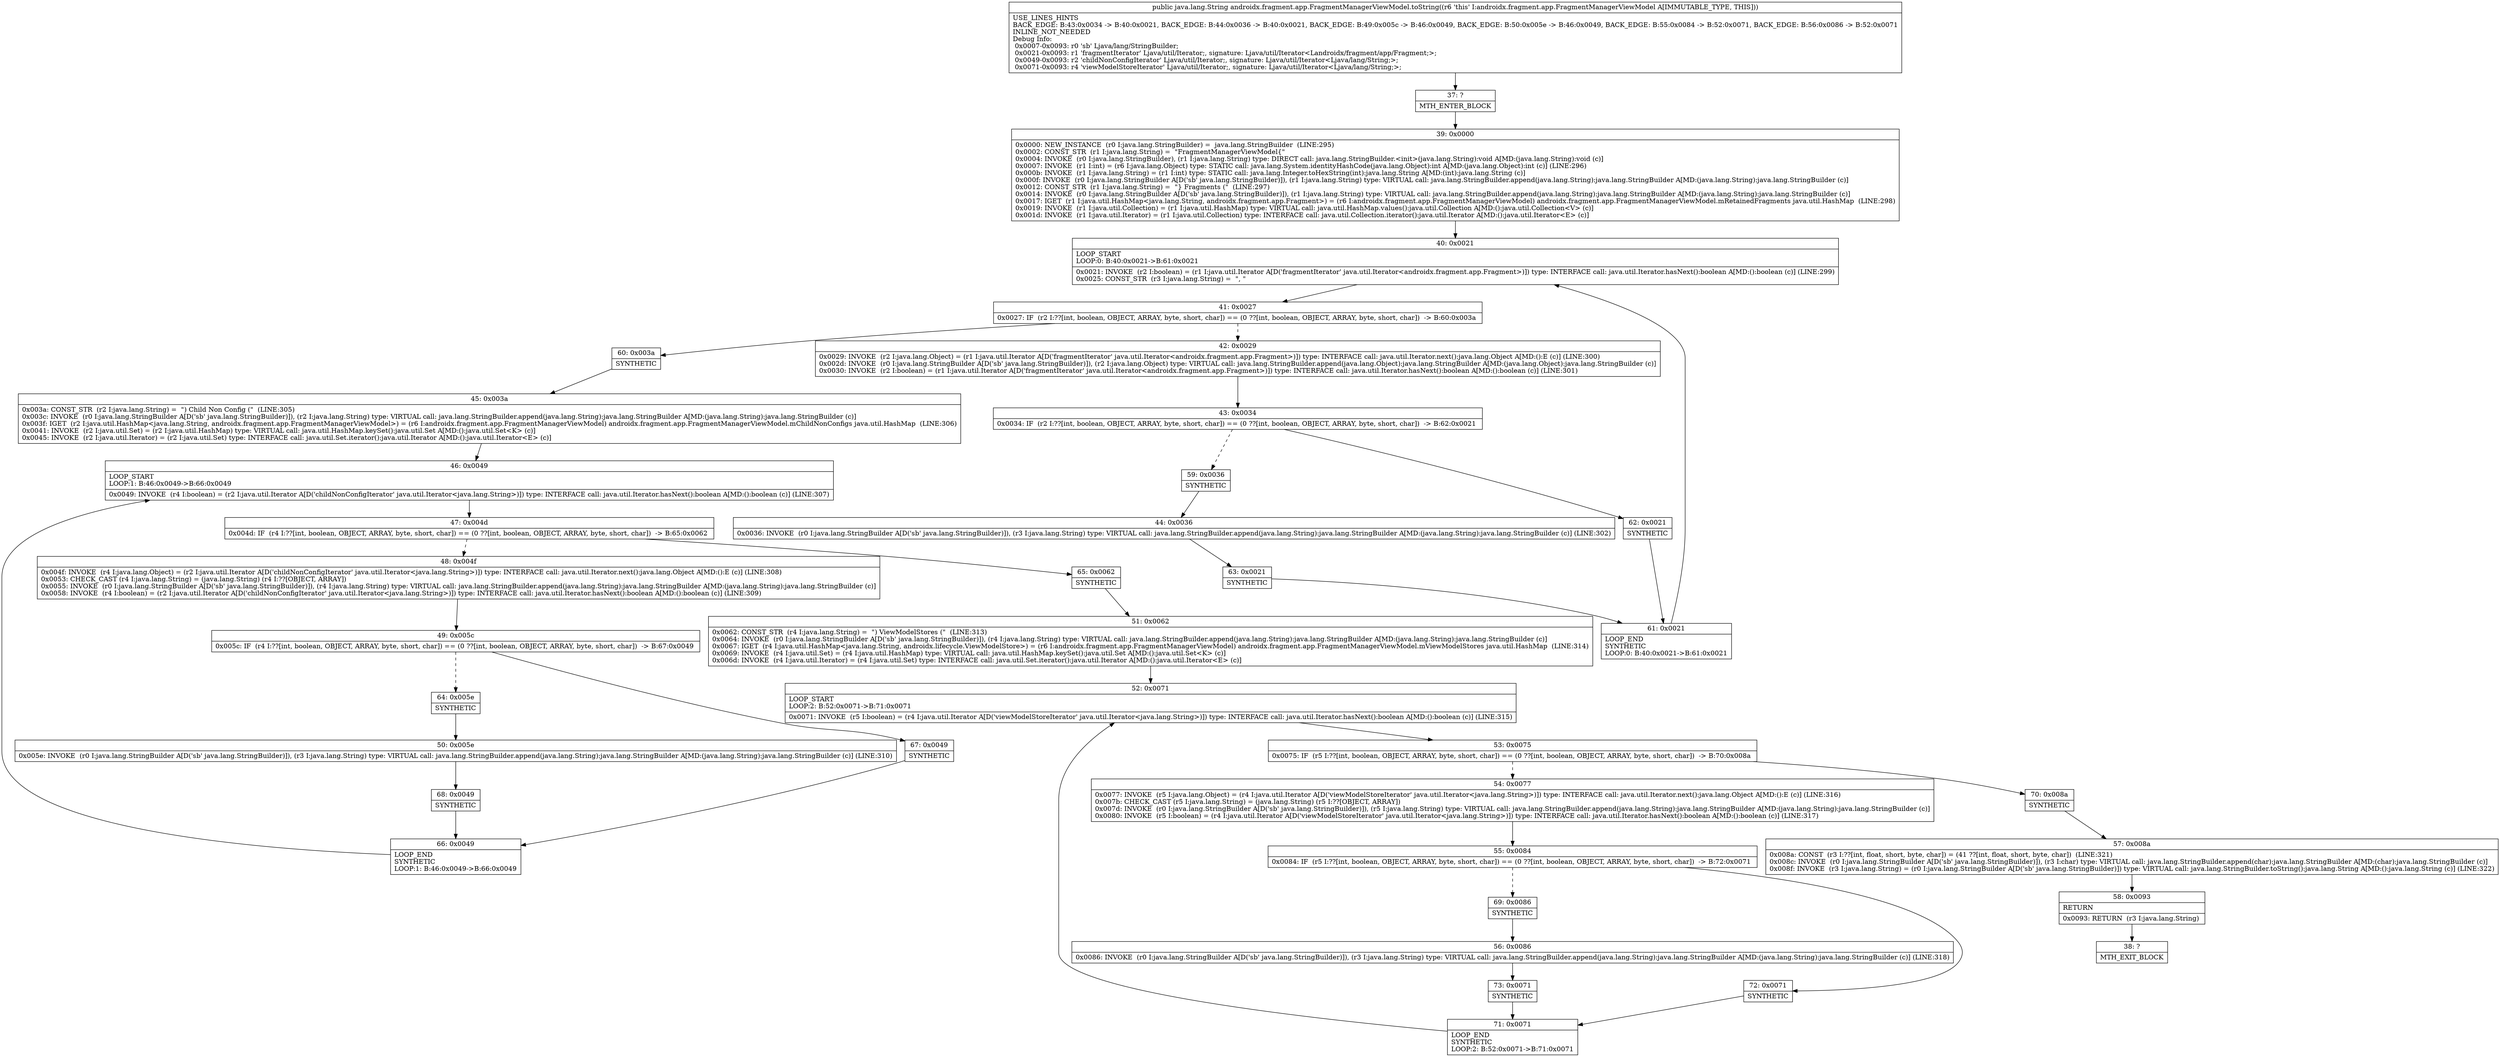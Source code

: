 digraph "CFG forandroidx.fragment.app.FragmentManagerViewModel.toString()Ljava\/lang\/String;" {
Node_37 [shape=record,label="{37\:\ ?|MTH_ENTER_BLOCK\l}"];
Node_39 [shape=record,label="{39\:\ 0x0000|0x0000: NEW_INSTANCE  (r0 I:java.lang.StringBuilder) =  java.lang.StringBuilder  (LINE:295)\l0x0002: CONST_STR  (r1 I:java.lang.String) =  \"FragmentManagerViewModel\{\" \l0x0004: INVOKE  (r0 I:java.lang.StringBuilder), (r1 I:java.lang.String) type: DIRECT call: java.lang.StringBuilder.\<init\>(java.lang.String):void A[MD:(java.lang.String):void (c)]\l0x0007: INVOKE  (r1 I:int) = (r6 I:java.lang.Object) type: STATIC call: java.lang.System.identityHashCode(java.lang.Object):int A[MD:(java.lang.Object):int (c)] (LINE:296)\l0x000b: INVOKE  (r1 I:java.lang.String) = (r1 I:int) type: STATIC call: java.lang.Integer.toHexString(int):java.lang.String A[MD:(int):java.lang.String (c)]\l0x000f: INVOKE  (r0 I:java.lang.StringBuilder A[D('sb' java.lang.StringBuilder)]), (r1 I:java.lang.String) type: VIRTUAL call: java.lang.StringBuilder.append(java.lang.String):java.lang.StringBuilder A[MD:(java.lang.String):java.lang.StringBuilder (c)]\l0x0012: CONST_STR  (r1 I:java.lang.String) =  \"\} Fragments (\"  (LINE:297)\l0x0014: INVOKE  (r0 I:java.lang.StringBuilder A[D('sb' java.lang.StringBuilder)]), (r1 I:java.lang.String) type: VIRTUAL call: java.lang.StringBuilder.append(java.lang.String):java.lang.StringBuilder A[MD:(java.lang.String):java.lang.StringBuilder (c)]\l0x0017: IGET  (r1 I:java.util.HashMap\<java.lang.String, androidx.fragment.app.Fragment\>) = (r6 I:androidx.fragment.app.FragmentManagerViewModel) androidx.fragment.app.FragmentManagerViewModel.mRetainedFragments java.util.HashMap  (LINE:298)\l0x0019: INVOKE  (r1 I:java.util.Collection) = (r1 I:java.util.HashMap) type: VIRTUAL call: java.util.HashMap.values():java.util.Collection A[MD:():java.util.Collection\<V\> (c)]\l0x001d: INVOKE  (r1 I:java.util.Iterator) = (r1 I:java.util.Collection) type: INTERFACE call: java.util.Collection.iterator():java.util.Iterator A[MD:():java.util.Iterator\<E\> (c)]\l}"];
Node_40 [shape=record,label="{40\:\ 0x0021|LOOP_START\lLOOP:0: B:40:0x0021\-\>B:61:0x0021\l|0x0021: INVOKE  (r2 I:boolean) = (r1 I:java.util.Iterator A[D('fragmentIterator' java.util.Iterator\<androidx.fragment.app.Fragment\>)]) type: INTERFACE call: java.util.Iterator.hasNext():boolean A[MD:():boolean (c)] (LINE:299)\l0x0025: CONST_STR  (r3 I:java.lang.String) =  \", \" \l}"];
Node_41 [shape=record,label="{41\:\ 0x0027|0x0027: IF  (r2 I:??[int, boolean, OBJECT, ARRAY, byte, short, char]) == (0 ??[int, boolean, OBJECT, ARRAY, byte, short, char])  \-\> B:60:0x003a \l}"];
Node_42 [shape=record,label="{42\:\ 0x0029|0x0029: INVOKE  (r2 I:java.lang.Object) = (r1 I:java.util.Iterator A[D('fragmentIterator' java.util.Iterator\<androidx.fragment.app.Fragment\>)]) type: INTERFACE call: java.util.Iterator.next():java.lang.Object A[MD:():E (c)] (LINE:300)\l0x002d: INVOKE  (r0 I:java.lang.StringBuilder A[D('sb' java.lang.StringBuilder)]), (r2 I:java.lang.Object) type: VIRTUAL call: java.lang.StringBuilder.append(java.lang.Object):java.lang.StringBuilder A[MD:(java.lang.Object):java.lang.StringBuilder (c)]\l0x0030: INVOKE  (r2 I:boolean) = (r1 I:java.util.Iterator A[D('fragmentIterator' java.util.Iterator\<androidx.fragment.app.Fragment\>)]) type: INTERFACE call: java.util.Iterator.hasNext():boolean A[MD:():boolean (c)] (LINE:301)\l}"];
Node_43 [shape=record,label="{43\:\ 0x0034|0x0034: IF  (r2 I:??[int, boolean, OBJECT, ARRAY, byte, short, char]) == (0 ??[int, boolean, OBJECT, ARRAY, byte, short, char])  \-\> B:62:0x0021 \l}"];
Node_59 [shape=record,label="{59\:\ 0x0036|SYNTHETIC\l}"];
Node_44 [shape=record,label="{44\:\ 0x0036|0x0036: INVOKE  (r0 I:java.lang.StringBuilder A[D('sb' java.lang.StringBuilder)]), (r3 I:java.lang.String) type: VIRTUAL call: java.lang.StringBuilder.append(java.lang.String):java.lang.StringBuilder A[MD:(java.lang.String):java.lang.StringBuilder (c)] (LINE:302)\l}"];
Node_63 [shape=record,label="{63\:\ 0x0021|SYNTHETIC\l}"];
Node_61 [shape=record,label="{61\:\ 0x0021|LOOP_END\lSYNTHETIC\lLOOP:0: B:40:0x0021\-\>B:61:0x0021\l}"];
Node_62 [shape=record,label="{62\:\ 0x0021|SYNTHETIC\l}"];
Node_60 [shape=record,label="{60\:\ 0x003a|SYNTHETIC\l}"];
Node_45 [shape=record,label="{45\:\ 0x003a|0x003a: CONST_STR  (r2 I:java.lang.String) =  \") Child Non Config (\"  (LINE:305)\l0x003c: INVOKE  (r0 I:java.lang.StringBuilder A[D('sb' java.lang.StringBuilder)]), (r2 I:java.lang.String) type: VIRTUAL call: java.lang.StringBuilder.append(java.lang.String):java.lang.StringBuilder A[MD:(java.lang.String):java.lang.StringBuilder (c)]\l0x003f: IGET  (r2 I:java.util.HashMap\<java.lang.String, androidx.fragment.app.FragmentManagerViewModel\>) = (r6 I:androidx.fragment.app.FragmentManagerViewModel) androidx.fragment.app.FragmentManagerViewModel.mChildNonConfigs java.util.HashMap  (LINE:306)\l0x0041: INVOKE  (r2 I:java.util.Set) = (r2 I:java.util.HashMap) type: VIRTUAL call: java.util.HashMap.keySet():java.util.Set A[MD:():java.util.Set\<K\> (c)]\l0x0045: INVOKE  (r2 I:java.util.Iterator) = (r2 I:java.util.Set) type: INTERFACE call: java.util.Set.iterator():java.util.Iterator A[MD:():java.util.Iterator\<E\> (c)]\l}"];
Node_46 [shape=record,label="{46\:\ 0x0049|LOOP_START\lLOOP:1: B:46:0x0049\-\>B:66:0x0049\l|0x0049: INVOKE  (r4 I:boolean) = (r2 I:java.util.Iterator A[D('childNonConfigIterator' java.util.Iterator\<java.lang.String\>)]) type: INTERFACE call: java.util.Iterator.hasNext():boolean A[MD:():boolean (c)] (LINE:307)\l}"];
Node_47 [shape=record,label="{47\:\ 0x004d|0x004d: IF  (r4 I:??[int, boolean, OBJECT, ARRAY, byte, short, char]) == (0 ??[int, boolean, OBJECT, ARRAY, byte, short, char])  \-\> B:65:0x0062 \l}"];
Node_48 [shape=record,label="{48\:\ 0x004f|0x004f: INVOKE  (r4 I:java.lang.Object) = (r2 I:java.util.Iterator A[D('childNonConfigIterator' java.util.Iterator\<java.lang.String\>)]) type: INTERFACE call: java.util.Iterator.next():java.lang.Object A[MD:():E (c)] (LINE:308)\l0x0053: CHECK_CAST (r4 I:java.lang.String) = (java.lang.String) (r4 I:??[OBJECT, ARRAY]) \l0x0055: INVOKE  (r0 I:java.lang.StringBuilder A[D('sb' java.lang.StringBuilder)]), (r4 I:java.lang.String) type: VIRTUAL call: java.lang.StringBuilder.append(java.lang.String):java.lang.StringBuilder A[MD:(java.lang.String):java.lang.StringBuilder (c)]\l0x0058: INVOKE  (r4 I:boolean) = (r2 I:java.util.Iterator A[D('childNonConfigIterator' java.util.Iterator\<java.lang.String\>)]) type: INTERFACE call: java.util.Iterator.hasNext():boolean A[MD:():boolean (c)] (LINE:309)\l}"];
Node_49 [shape=record,label="{49\:\ 0x005c|0x005c: IF  (r4 I:??[int, boolean, OBJECT, ARRAY, byte, short, char]) == (0 ??[int, boolean, OBJECT, ARRAY, byte, short, char])  \-\> B:67:0x0049 \l}"];
Node_64 [shape=record,label="{64\:\ 0x005e|SYNTHETIC\l}"];
Node_50 [shape=record,label="{50\:\ 0x005e|0x005e: INVOKE  (r0 I:java.lang.StringBuilder A[D('sb' java.lang.StringBuilder)]), (r3 I:java.lang.String) type: VIRTUAL call: java.lang.StringBuilder.append(java.lang.String):java.lang.StringBuilder A[MD:(java.lang.String):java.lang.StringBuilder (c)] (LINE:310)\l}"];
Node_68 [shape=record,label="{68\:\ 0x0049|SYNTHETIC\l}"];
Node_66 [shape=record,label="{66\:\ 0x0049|LOOP_END\lSYNTHETIC\lLOOP:1: B:46:0x0049\-\>B:66:0x0049\l}"];
Node_67 [shape=record,label="{67\:\ 0x0049|SYNTHETIC\l}"];
Node_65 [shape=record,label="{65\:\ 0x0062|SYNTHETIC\l}"];
Node_51 [shape=record,label="{51\:\ 0x0062|0x0062: CONST_STR  (r4 I:java.lang.String) =  \") ViewModelStores (\"  (LINE:313)\l0x0064: INVOKE  (r0 I:java.lang.StringBuilder A[D('sb' java.lang.StringBuilder)]), (r4 I:java.lang.String) type: VIRTUAL call: java.lang.StringBuilder.append(java.lang.String):java.lang.StringBuilder A[MD:(java.lang.String):java.lang.StringBuilder (c)]\l0x0067: IGET  (r4 I:java.util.HashMap\<java.lang.String, androidx.lifecycle.ViewModelStore\>) = (r6 I:androidx.fragment.app.FragmentManagerViewModel) androidx.fragment.app.FragmentManagerViewModel.mViewModelStores java.util.HashMap  (LINE:314)\l0x0069: INVOKE  (r4 I:java.util.Set) = (r4 I:java.util.HashMap) type: VIRTUAL call: java.util.HashMap.keySet():java.util.Set A[MD:():java.util.Set\<K\> (c)]\l0x006d: INVOKE  (r4 I:java.util.Iterator) = (r4 I:java.util.Set) type: INTERFACE call: java.util.Set.iterator():java.util.Iterator A[MD:():java.util.Iterator\<E\> (c)]\l}"];
Node_52 [shape=record,label="{52\:\ 0x0071|LOOP_START\lLOOP:2: B:52:0x0071\-\>B:71:0x0071\l|0x0071: INVOKE  (r5 I:boolean) = (r4 I:java.util.Iterator A[D('viewModelStoreIterator' java.util.Iterator\<java.lang.String\>)]) type: INTERFACE call: java.util.Iterator.hasNext():boolean A[MD:():boolean (c)] (LINE:315)\l}"];
Node_53 [shape=record,label="{53\:\ 0x0075|0x0075: IF  (r5 I:??[int, boolean, OBJECT, ARRAY, byte, short, char]) == (0 ??[int, boolean, OBJECT, ARRAY, byte, short, char])  \-\> B:70:0x008a \l}"];
Node_54 [shape=record,label="{54\:\ 0x0077|0x0077: INVOKE  (r5 I:java.lang.Object) = (r4 I:java.util.Iterator A[D('viewModelStoreIterator' java.util.Iterator\<java.lang.String\>)]) type: INTERFACE call: java.util.Iterator.next():java.lang.Object A[MD:():E (c)] (LINE:316)\l0x007b: CHECK_CAST (r5 I:java.lang.String) = (java.lang.String) (r5 I:??[OBJECT, ARRAY]) \l0x007d: INVOKE  (r0 I:java.lang.StringBuilder A[D('sb' java.lang.StringBuilder)]), (r5 I:java.lang.String) type: VIRTUAL call: java.lang.StringBuilder.append(java.lang.String):java.lang.StringBuilder A[MD:(java.lang.String):java.lang.StringBuilder (c)]\l0x0080: INVOKE  (r5 I:boolean) = (r4 I:java.util.Iterator A[D('viewModelStoreIterator' java.util.Iterator\<java.lang.String\>)]) type: INTERFACE call: java.util.Iterator.hasNext():boolean A[MD:():boolean (c)] (LINE:317)\l}"];
Node_55 [shape=record,label="{55\:\ 0x0084|0x0084: IF  (r5 I:??[int, boolean, OBJECT, ARRAY, byte, short, char]) == (0 ??[int, boolean, OBJECT, ARRAY, byte, short, char])  \-\> B:72:0x0071 \l}"];
Node_69 [shape=record,label="{69\:\ 0x0086|SYNTHETIC\l}"];
Node_56 [shape=record,label="{56\:\ 0x0086|0x0086: INVOKE  (r0 I:java.lang.StringBuilder A[D('sb' java.lang.StringBuilder)]), (r3 I:java.lang.String) type: VIRTUAL call: java.lang.StringBuilder.append(java.lang.String):java.lang.StringBuilder A[MD:(java.lang.String):java.lang.StringBuilder (c)] (LINE:318)\l}"];
Node_73 [shape=record,label="{73\:\ 0x0071|SYNTHETIC\l}"];
Node_71 [shape=record,label="{71\:\ 0x0071|LOOP_END\lSYNTHETIC\lLOOP:2: B:52:0x0071\-\>B:71:0x0071\l}"];
Node_72 [shape=record,label="{72\:\ 0x0071|SYNTHETIC\l}"];
Node_70 [shape=record,label="{70\:\ 0x008a|SYNTHETIC\l}"];
Node_57 [shape=record,label="{57\:\ 0x008a|0x008a: CONST  (r3 I:??[int, float, short, byte, char]) = (41 ??[int, float, short, byte, char])  (LINE:321)\l0x008c: INVOKE  (r0 I:java.lang.StringBuilder A[D('sb' java.lang.StringBuilder)]), (r3 I:char) type: VIRTUAL call: java.lang.StringBuilder.append(char):java.lang.StringBuilder A[MD:(char):java.lang.StringBuilder (c)]\l0x008f: INVOKE  (r3 I:java.lang.String) = (r0 I:java.lang.StringBuilder A[D('sb' java.lang.StringBuilder)]) type: VIRTUAL call: java.lang.StringBuilder.toString():java.lang.String A[MD:():java.lang.String (c)] (LINE:322)\l}"];
Node_58 [shape=record,label="{58\:\ 0x0093|RETURN\l|0x0093: RETURN  (r3 I:java.lang.String) \l}"];
Node_38 [shape=record,label="{38\:\ ?|MTH_EXIT_BLOCK\l}"];
MethodNode[shape=record,label="{public java.lang.String androidx.fragment.app.FragmentManagerViewModel.toString((r6 'this' I:androidx.fragment.app.FragmentManagerViewModel A[IMMUTABLE_TYPE, THIS]))  | USE_LINES_HINTS\lBACK_EDGE: B:43:0x0034 \-\> B:40:0x0021, BACK_EDGE: B:44:0x0036 \-\> B:40:0x0021, BACK_EDGE: B:49:0x005c \-\> B:46:0x0049, BACK_EDGE: B:50:0x005e \-\> B:46:0x0049, BACK_EDGE: B:55:0x0084 \-\> B:52:0x0071, BACK_EDGE: B:56:0x0086 \-\> B:52:0x0071\lINLINE_NOT_NEEDED\lDebug Info:\l  0x0007\-0x0093: r0 'sb' Ljava\/lang\/StringBuilder;\l  0x0021\-0x0093: r1 'fragmentIterator' Ljava\/util\/Iterator;, signature: Ljava\/util\/Iterator\<Landroidx\/fragment\/app\/Fragment;\>;\l  0x0049\-0x0093: r2 'childNonConfigIterator' Ljava\/util\/Iterator;, signature: Ljava\/util\/Iterator\<Ljava\/lang\/String;\>;\l  0x0071\-0x0093: r4 'viewModelStoreIterator' Ljava\/util\/Iterator;, signature: Ljava\/util\/Iterator\<Ljava\/lang\/String;\>;\l}"];
MethodNode -> Node_37;Node_37 -> Node_39;
Node_39 -> Node_40;
Node_40 -> Node_41;
Node_41 -> Node_42[style=dashed];
Node_41 -> Node_60;
Node_42 -> Node_43;
Node_43 -> Node_59[style=dashed];
Node_43 -> Node_62;
Node_59 -> Node_44;
Node_44 -> Node_63;
Node_63 -> Node_61;
Node_61 -> Node_40;
Node_62 -> Node_61;
Node_60 -> Node_45;
Node_45 -> Node_46;
Node_46 -> Node_47;
Node_47 -> Node_48[style=dashed];
Node_47 -> Node_65;
Node_48 -> Node_49;
Node_49 -> Node_64[style=dashed];
Node_49 -> Node_67;
Node_64 -> Node_50;
Node_50 -> Node_68;
Node_68 -> Node_66;
Node_66 -> Node_46;
Node_67 -> Node_66;
Node_65 -> Node_51;
Node_51 -> Node_52;
Node_52 -> Node_53;
Node_53 -> Node_54[style=dashed];
Node_53 -> Node_70;
Node_54 -> Node_55;
Node_55 -> Node_69[style=dashed];
Node_55 -> Node_72;
Node_69 -> Node_56;
Node_56 -> Node_73;
Node_73 -> Node_71;
Node_71 -> Node_52;
Node_72 -> Node_71;
Node_70 -> Node_57;
Node_57 -> Node_58;
Node_58 -> Node_38;
}

